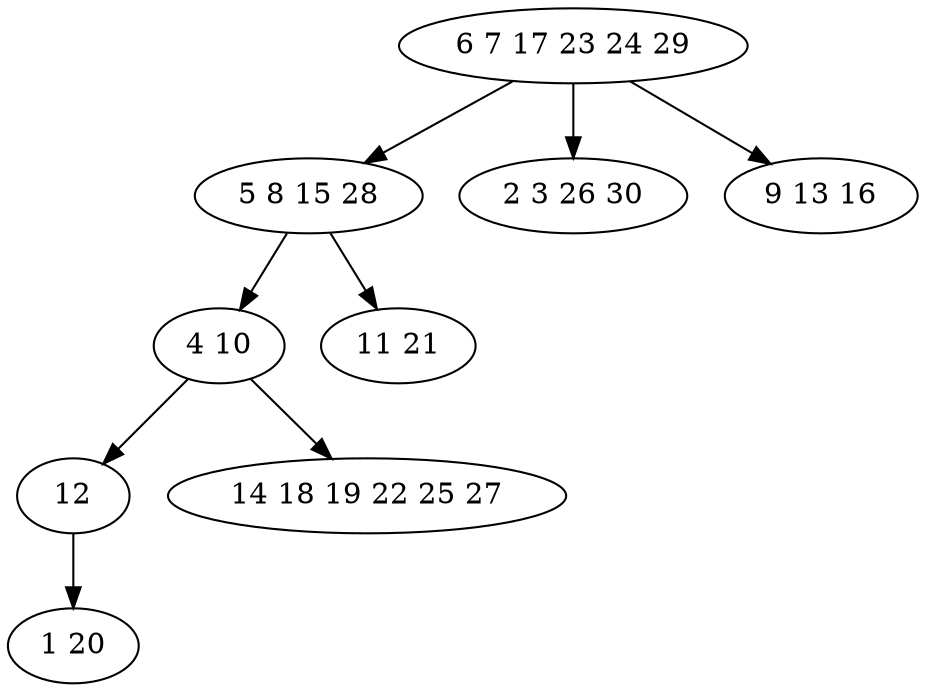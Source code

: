 digraph true_tree {
	"0" -> "1"
	"1" -> "2"
	"2" -> "3"
	"2" -> "4"
	"0" -> "5"
	"3" -> "6"
	"1" -> "7"
	"0" -> "8"
	"0" [label="6 7 17 23 24 29"];
	"1" [label="5 8 15 28"];
	"2" [label="4 10"];
	"3" [label="12"];
	"4" [label="14 18 19 22 25 27"];
	"5" [label="2 3 26 30"];
	"6" [label="1 20"];
	"7" [label="11 21"];
	"8" [label="9 13 16"];
}
